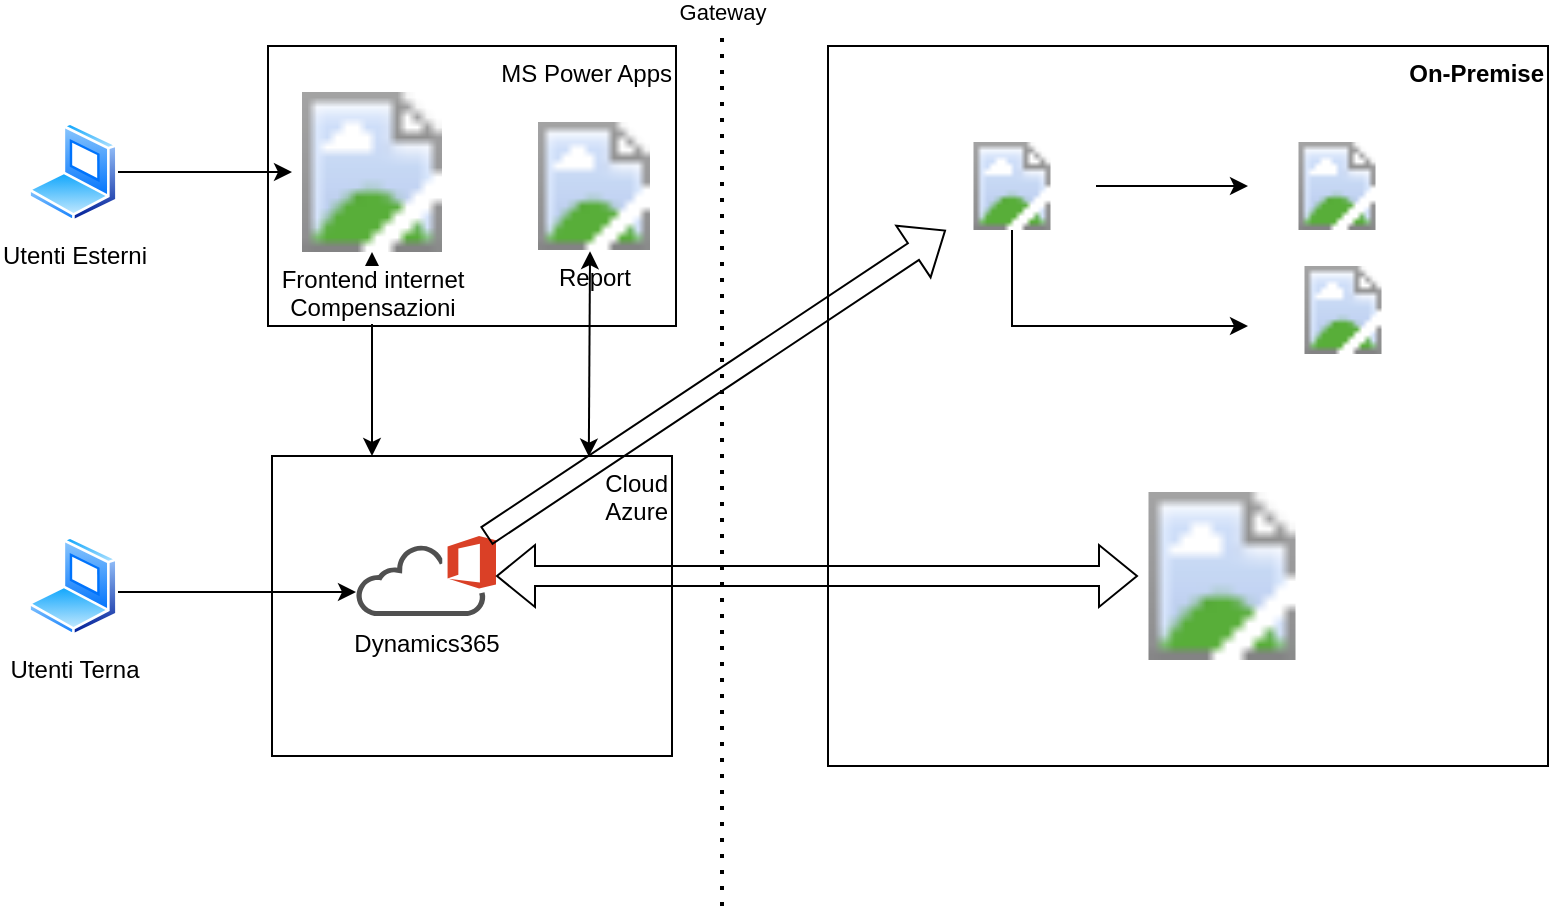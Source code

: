 <mxfile version="20.3.7" type="github">
  <diagram id="JvDVV9NeDetFQlG3Wl1B" name="A">
    <mxGraphModel dx="981" dy="520" grid="1" gridSize="10" guides="1" tooltips="1" connect="1" arrows="1" fold="1" page="1" pageScale="1" pageWidth="1169" pageHeight="827" math="0" shadow="0">
      <root>
        <mxCell id="0" />
        <mxCell id="1" parent="0" />
        <mxCell id="M08hCCHfUI6YIoEPK-Oi-9" value="MS Power Apps" style="rounded=0;whiteSpace=wrap;html=1;fillColor=none;align=right;verticalAlign=top;" vertex="1" parent="1">
          <mxGeometry x="150" y="50" width="204" height="140" as="geometry" />
        </mxCell>
        <mxCell id="M08hCCHfUI6YIoEPK-Oi-2" value="Cloud&lt;br&gt;Azure" style="rounded=0;whiteSpace=wrap;html=1;fillColor=none;verticalAlign=top;align=right;" vertex="1" parent="1">
          <mxGeometry x="152" y="255" width="200" height="150" as="geometry" />
        </mxCell>
        <mxCell id="f_60cojlA7F2bTlnvgEP-1" value="Dynamics365" style="sketch=0;pointerEvents=1;shadow=0;dashed=0;html=1;strokeColor=none;fillColor=#505050;labelPosition=center;verticalLabelPosition=bottom;outlineConnect=0;verticalAlign=top;align=center;shape=mxgraph.office.clouds.office_365;" parent="1" vertex="1">
          <mxGeometry x="194" y="295" width="70" height="40" as="geometry" />
        </mxCell>
        <mxCell id="k0NBo0IUl5kI6EIjeEdj-2" value="Gateway" style="endArrow=none;dashed=1;html=1;dashPattern=1 3;strokeWidth=2;rounded=0;verticalAlign=top;labelPosition=center;verticalLabelPosition=top;align=center;horizontal=1;" parent="1" edge="1">
          <mxGeometry x="1" y="10" width="50" height="50" relative="1" as="geometry">
            <mxPoint x="377" y="480" as="sourcePoint" />
            <mxPoint x="377" y="30" as="targetPoint" />
            <mxPoint x="10" y="-10" as="offset" />
          </mxGeometry>
        </mxCell>
        <mxCell id="k0NBo0IUl5kI6EIjeEdj-3" value="On-Premise" style="whiteSpace=wrap;html=1;aspect=fixed;fontStyle=1;verticalAlign=top;align=right;" parent="1" vertex="1">
          <mxGeometry x="430" y="50" width="360" height="360" as="geometry" />
        </mxCell>
        <mxCell id="M08hCCHfUI6YIoEPK-Oi-20" value="" style="aspect=fixed;html=1;points=[];align=center;image;fontSize=12;image=https://upload.wikimedia.org/wikipedia/commons/thumb/5/59/SAP_2011_logo.svg/2560px-SAP_2011_logo.svg.png;fillColor=none;" vertex="1" parent="k0NBo0IUl5kI6EIjeEdj-3">
          <mxGeometry x="210" y="48" width="89" height="44" as="geometry" />
        </mxCell>
        <mxCell id="M08hCCHfUI6YIoEPK-Oi-22" value="" style="aspect=fixed;html=1;points=[];align=center;image;fontSize=12;image=https://www.yourlifeupdated.net/wp-content/uploads/2016/11/InfoCert-GoSign.png;fillColor=none;" vertex="1" parent="k0NBo0IUl5kI6EIjeEdj-3">
          <mxGeometry x="210" y="110" width="95" height="44" as="geometry" />
        </mxCell>
        <mxCell id="M08hCCHfUI6YIoEPK-Oi-4" value="" style="endArrow=classic;startArrow=classic;html=1;rounded=0;exitX=0.25;exitY=0;exitDx=0;exitDy=0;" edge="1" parent="1" source="M08hCCHfUI6YIoEPK-Oi-2" target="M08hCCHfUI6YIoEPK-Oi-3">
          <mxGeometry width="50" height="50" relative="1" as="geometry">
            <mxPoint x="264" y="235" as="sourcePoint" />
            <mxPoint x="314" y="185" as="targetPoint" />
          </mxGeometry>
        </mxCell>
        <mxCell id="M08hCCHfUI6YIoEPK-Oi-3" value="Frontend internet&lt;br&gt;Compensazioni" style="aspect=fixed;html=1;points=[];align=center;image;fontSize=12;image=https://valto.co.uk/wp-content/uploads/2020/03/PowerAppsLogo.png;fillColor=none;verticalAlign=top;horizontal=1;" vertex="1" parent="1">
          <mxGeometry x="162" y="73" width="80" height="80" as="geometry" />
        </mxCell>
        <mxCell id="M08hCCHfUI6YIoEPK-Oi-5" value="Report" style="aspect=fixed;html=1;points=[];align=center;image;fontSize=12;image=https://www.bluenovation.co.uk/wp-content/uploads/2017/11/PowerBI-Logo.png;fillColor=none;" vertex="1" parent="1">
          <mxGeometry x="281" y="88" width="64" height="64" as="geometry" />
        </mxCell>
        <mxCell id="M08hCCHfUI6YIoEPK-Oi-6" value="" style="endArrow=classic;startArrow=classic;html=1;rounded=0;entryX=0.469;entryY=1.009;entryDx=0;entryDy=0;entryPerimeter=0;exitX=0.792;exitY=0.002;exitDx=0;exitDy=0;exitPerimeter=0;" edge="1" parent="1" source="M08hCCHfUI6YIoEPK-Oi-2" target="M08hCCHfUI6YIoEPK-Oi-5">
          <mxGeometry width="50" height="50" relative="1" as="geometry">
            <mxPoint x="274" y="235" as="sourcePoint" />
            <mxPoint x="324" y="185" as="targetPoint" />
          </mxGeometry>
        </mxCell>
        <mxCell id="M08hCCHfUI6YIoEPK-Oi-8" value="" style="aspect=fixed;html=1;points=[];align=center;image;fontSize=12;image=https://media-exp1.licdn.com/dms/image/C560BAQEGJo5v9k8ZDg/company-logo_200_200/0/1655671707143?e=2147483647&amp;v=beta&amp;t=UiiXIy95ZIrZbHXYLa4lt300Hu-b72lVrPvfABNY2bM;fillColor=none;" vertex="1" parent="1">
          <mxGeometry x="585" y="273" width="84" height="84" as="geometry" />
        </mxCell>
        <mxCell id="M08hCCHfUI6YIoEPK-Oi-12" style="edgeStyle=orthogonalEdgeStyle;rounded=0;orthogonalLoop=1;jettySize=auto;html=1;" edge="1" parent="1" source="M08hCCHfUI6YIoEPK-Oi-10" target="M08hCCHfUI6YIoEPK-Oi-3">
          <mxGeometry relative="1" as="geometry" />
        </mxCell>
        <mxCell id="M08hCCHfUI6YIoEPK-Oi-10" value="Utenti Esterni" style="aspect=fixed;perimeter=ellipsePerimeter;html=1;align=center;shadow=0;dashed=0;spacingTop=3;image;image=img/lib/active_directory/laptop_client.svg;fillColor=none;" vertex="1" parent="1">
          <mxGeometry x="30" y="88" width="45" height="50" as="geometry" />
        </mxCell>
        <mxCell id="M08hCCHfUI6YIoEPK-Oi-14" style="edgeStyle=orthogonalEdgeStyle;rounded=0;orthogonalLoop=1;jettySize=auto;html=1;" edge="1" parent="1">
          <mxGeometry relative="1" as="geometry">
            <mxPoint x="75" y="323" as="sourcePoint" />
            <mxPoint x="194" y="323" as="targetPoint" />
          </mxGeometry>
        </mxCell>
        <mxCell id="M08hCCHfUI6YIoEPK-Oi-13" value="Utenti Terna" style="aspect=fixed;perimeter=ellipsePerimeter;html=1;align=center;shadow=0;dashed=0;spacingTop=3;image;image=img/lib/active_directory/laptop_client.svg;fillColor=none;" vertex="1" parent="1">
          <mxGeometry x="30" y="295" width="45" height="50" as="geometry" />
        </mxCell>
        <mxCell id="M08hCCHfUI6YIoEPK-Oi-21" style="edgeStyle=orthogonalEdgeStyle;rounded=0;orthogonalLoop=1;jettySize=auto;html=1;" edge="1" parent="1" source="M08hCCHfUI6YIoEPK-Oi-7" target="M08hCCHfUI6YIoEPK-Oi-20">
          <mxGeometry relative="1" as="geometry" />
        </mxCell>
        <mxCell id="M08hCCHfUI6YIoEPK-Oi-23" style="edgeStyle=orthogonalEdgeStyle;rounded=0;orthogonalLoop=1;jettySize=auto;html=1;" edge="1" parent="1" source="M08hCCHfUI6YIoEPK-Oi-7" target="M08hCCHfUI6YIoEPK-Oi-22">
          <mxGeometry relative="1" as="geometry">
            <Array as="points">
              <mxPoint x="522" y="190" />
            </Array>
          </mxGeometry>
        </mxCell>
        <mxCell id="M08hCCHfUI6YIoEPK-Oi-7" value="" style="aspect=fixed;html=1;points=[];align=center;image;fontSize=12;image=https://www.tibco.com/sites/tibco/files/tibco-logo-social.png;fillColor=none;" vertex="1" parent="1">
          <mxGeometry x="480" y="98" width="84" height="44" as="geometry" />
        </mxCell>
        <mxCell id="M08hCCHfUI6YIoEPK-Oi-17" value="" style="shape=flexArrow;endArrow=classic;startArrow=classic;html=1;rounded=0;" edge="1" parent="1" source="f_60cojlA7F2bTlnvgEP-1" target="M08hCCHfUI6YIoEPK-Oi-8">
          <mxGeometry width="100" height="100" relative="1" as="geometry">
            <mxPoint x="420" y="380" as="sourcePoint" />
            <mxPoint x="520" y="280" as="targetPoint" />
          </mxGeometry>
        </mxCell>
        <mxCell id="M08hCCHfUI6YIoEPK-Oi-19" value="" style="shape=flexArrow;endArrow=classic;html=1;rounded=0;" edge="1" parent="1" source="f_60cojlA7F2bTlnvgEP-1" target="M08hCCHfUI6YIoEPK-Oi-7">
          <mxGeometry width="50" height="50" relative="1" as="geometry">
            <mxPoint x="440" y="250" as="sourcePoint" />
            <mxPoint x="490" y="200" as="targetPoint" />
          </mxGeometry>
        </mxCell>
      </root>
    </mxGraphModel>
  </diagram>
</mxfile>
